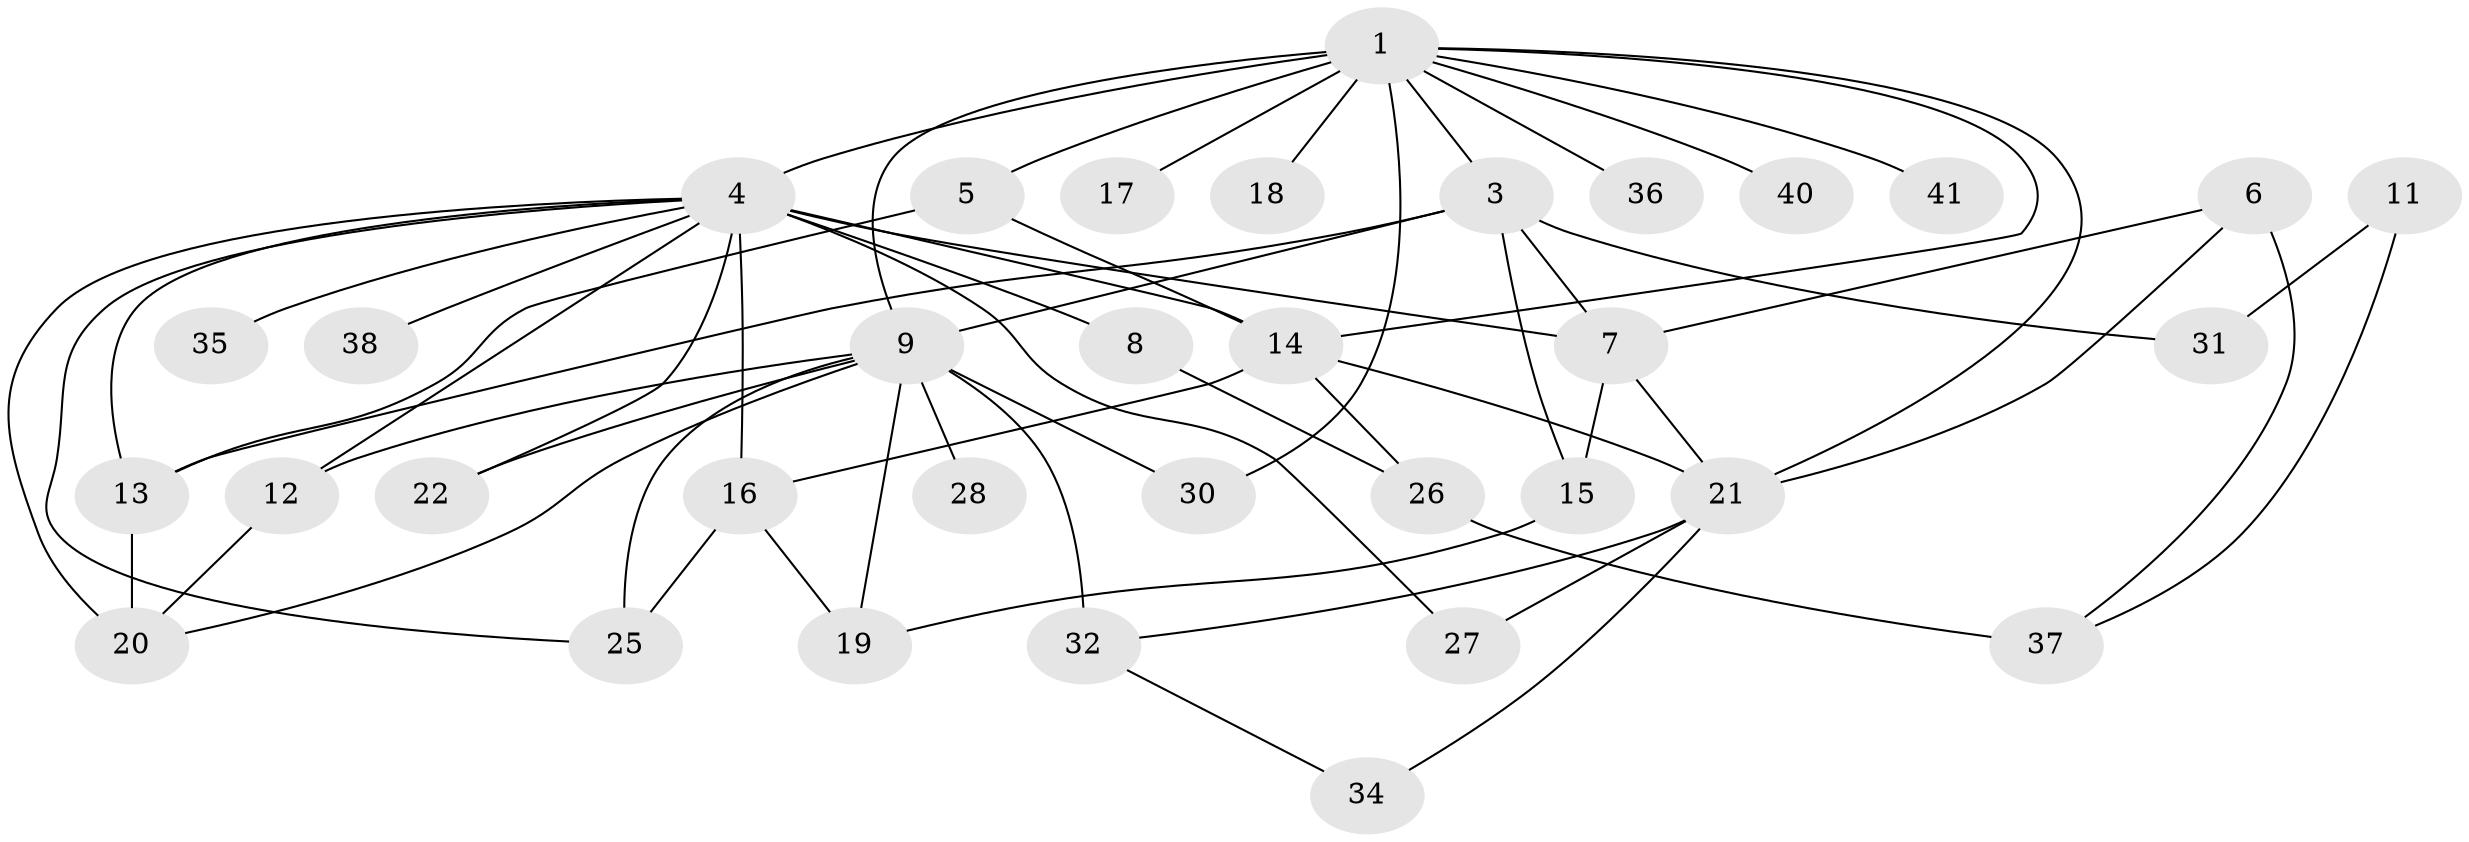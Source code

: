 // original degree distribution, {3: 0.21641791044776118, 0: 0.05223880597014925, 5: 0.05223880597014925, 2: 0.31343283582089554, 6: 0.014925373134328358, 4: 0.13432835820895522, 1: 0.20149253731343283, 10: 0.007462686567164179, 7: 0.007462686567164179}
// Generated by graph-tools (version 1.1) at 2025/47/03/04/25 22:47:57]
// undirected, 34 vertices, 60 edges
graph export_dot {
  node [color=gray90,style=filled];
  1;
  3;
  4;
  5;
  6;
  7;
  8;
  9;
  11;
  12;
  13;
  14;
  15;
  16;
  17;
  18;
  19;
  20;
  21;
  22;
  25;
  26;
  27;
  28;
  30;
  31;
  32;
  34;
  35;
  36;
  37;
  38;
  40;
  41;
  1 -- 3 [weight=4.0];
  1 -- 4 [weight=2.0];
  1 -- 5 [weight=1.0];
  1 -- 9 [weight=4.0];
  1 -- 14 [weight=1.0];
  1 -- 17 [weight=1.0];
  1 -- 18 [weight=1.0];
  1 -- 21 [weight=1.0];
  1 -- 30 [weight=1.0];
  1 -- 36 [weight=1.0];
  1 -- 40 [weight=1.0];
  1 -- 41 [weight=1.0];
  3 -- 7 [weight=1.0];
  3 -- 9 [weight=1.0];
  3 -- 13 [weight=1.0];
  3 -- 15 [weight=1.0];
  3 -- 31 [weight=1.0];
  4 -- 7 [weight=1.0];
  4 -- 8 [weight=1.0];
  4 -- 12 [weight=1.0];
  4 -- 13 [weight=1.0];
  4 -- 14 [weight=2.0];
  4 -- 16 [weight=1.0];
  4 -- 20 [weight=1.0];
  4 -- 22 [weight=1.0];
  4 -- 25 [weight=1.0];
  4 -- 27 [weight=1.0];
  4 -- 35 [weight=1.0];
  4 -- 38 [weight=1.0];
  5 -- 13 [weight=1.0];
  5 -- 14 [weight=1.0];
  6 -- 7 [weight=1.0];
  6 -- 21 [weight=1.0];
  6 -- 37 [weight=1.0];
  7 -- 15 [weight=1.0];
  7 -- 21 [weight=1.0];
  8 -- 26 [weight=1.0];
  9 -- 12 [weight=1.0];
  9 -- 19 [weight=1.0];
  9 -- 20 [weight=1.0];
  9 -- 22 [weight=1.0];
  9 -- 25 [weight=1.0];
  9 -- 28 [weight=1.0];
  9 -- 30 [weight=3.0];
  9 -- 32 [weight=3.0];
  11 -- 31 [weight=1.0];
  11 -- 37 [weight=1.0];
  12 -- 20 [weight=1.0];
  13 -- 20 [weight=4.0];
  14 -- 16 [weight=1.0];
  14 -- 21 [weight=1.0];
  14 -- 26 [weight=1.0];
  15 -- 19 [weight=1.0];
  16 -- 19 [weight=1.0];
  16 -- 25 [weight=1.0];
  21 -- 27 [weight=1.0];
  21 -- 32 [weight=1.0];
  21 -- 34 [weight=1.0];
  26 -- 37 [weight=2.0];
  32 -- 34 [weight=1.0];
}
